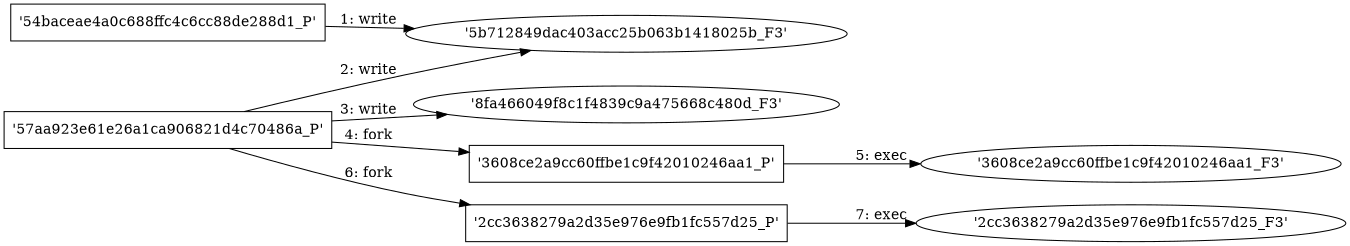 digraph "D:\Learning\Paper\apt\基于CTI的攻击预警\Dataset\攻击图\ASGfromALLCTI\Threat Source newsletter for April 16, 2020.dot" {
rankdir="LR"
size="9"
fixedsize="false"
splines="true"
nodesep=0.3
ranksep=0
fontsize=10
overlap="scalexy"
engine= "neato"
	"'5b712849dac403acc25b063b1418025b_F3'" [node_type=file shape=ellipse]
	"'54baceae4a0c688ffc4c6cc88de288d1_P'" [node_type=Process shape=box]
	"'54baceae4a0c688ffc4c6cc88de288d1_P'" -> "'5b712849dac403acc25b063b1418025b_F3'" [label="1: write"]
	"'5b712849dac403acc25b063b1418025b_F3'" [node_type=file shape=ellipse]
	"'57aa923e61e26a1ca906821d4c70486a_P'" [node_type=Process shape=box]
	"'57aa923e61e26a1ca906821d4c70486a_P'" -> "'5b712849dac403acc25b063b1418025b_F3'" [label="2: write"]
	"'8fa466049f8c1f4839c9a475668c480d_F3'" [node_type=file shape=ellipse]
	"'57aa923e61e26a1ca906821d4c70486a_P'" [node_type=Process shape=box]
	"'57aa923e61e26a1ca906821d4c70486a_P'" -> "'8fa466049f8c1f4839c9a475668c480d_F3'" [label="3: write"]
	"'57aa923e61e26a1ca906821d4c70486a_P'" [node_type=Process shape=box]
	"'3608ce2a9cc60ffbe1c9f42010246aa1_P'" [node_type=Process shape=box]
	"'57aa923e61e26a1ca906821d4c70486a_P'" -> "'3608ce2a9cc60ffbe1c9f42010246aa1_P'" [label="4: fork"]
	"'3608ce2a9cc60ffbe1c9f42010246aa1_P'" [node_type=Process shape=box]
	"'3608ce2a9cc60ffbe1c9f42010246aa1_F3'" [node_type=File shape=ellipse]
	"'3608ce2a9cc60ffbe1c9f42010246aa1_P'" -> "'3608ce2a9cc60ffbe1c9f42010246aa1_F3'" [label="5: exec"]
	"'57aa923e61e26a1ca906821d4c70486a_P'" [node_type=Process shape=box]
	"'2cc3638279a2d35e976e9fb1fc557d25_P'" [node_type=Process shape=box]
	"'57aa923e61e26a1ca906821d4c70486a_P'" -> "'2cc3638279a2d35e976e9fb1fc557d25_P'" [label="6: fork"]
	"'2cc3638279a2d35e976e9fb1fc557d25_P'" [node_type=Process shape=box]
	"'2cc3638279a2d35e976e9fb1fc557d25_F3'" [node_type=File shape=ellipse]
	"'2cc3638279a2d35e976e9fb1fc557d25_P'" -> "'2cc3638279a2d35e976e9fb1fc557d25_F3'" [label="7: exec"]
}
